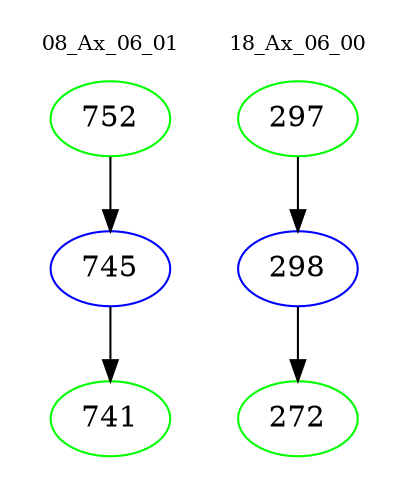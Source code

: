 digraph{
subgraph cluster_0 {
color = white
label = "08_Ax_06_01";
fontsize=10;
T0_752 [label="752", color="green"]
T0_752 -> T0_745 [color="black"]
T0_745 [label="745", color="blue"]
T0_745 -> T0_741 [color="black"]
T0_741 [label="741", color="green"]
}
subgraph cluster_1 {
color = white
label = "18_Ax_06_00";
fontsize=10;
T1_297 [label="297", color="green"]
T1_297 -> T1_298 [color="black"]
T1_298 [label="298", color="blue"]
T1_298 -> T1_272 [color="black"]
T1_272 [label="272", color="green"]
}
}
